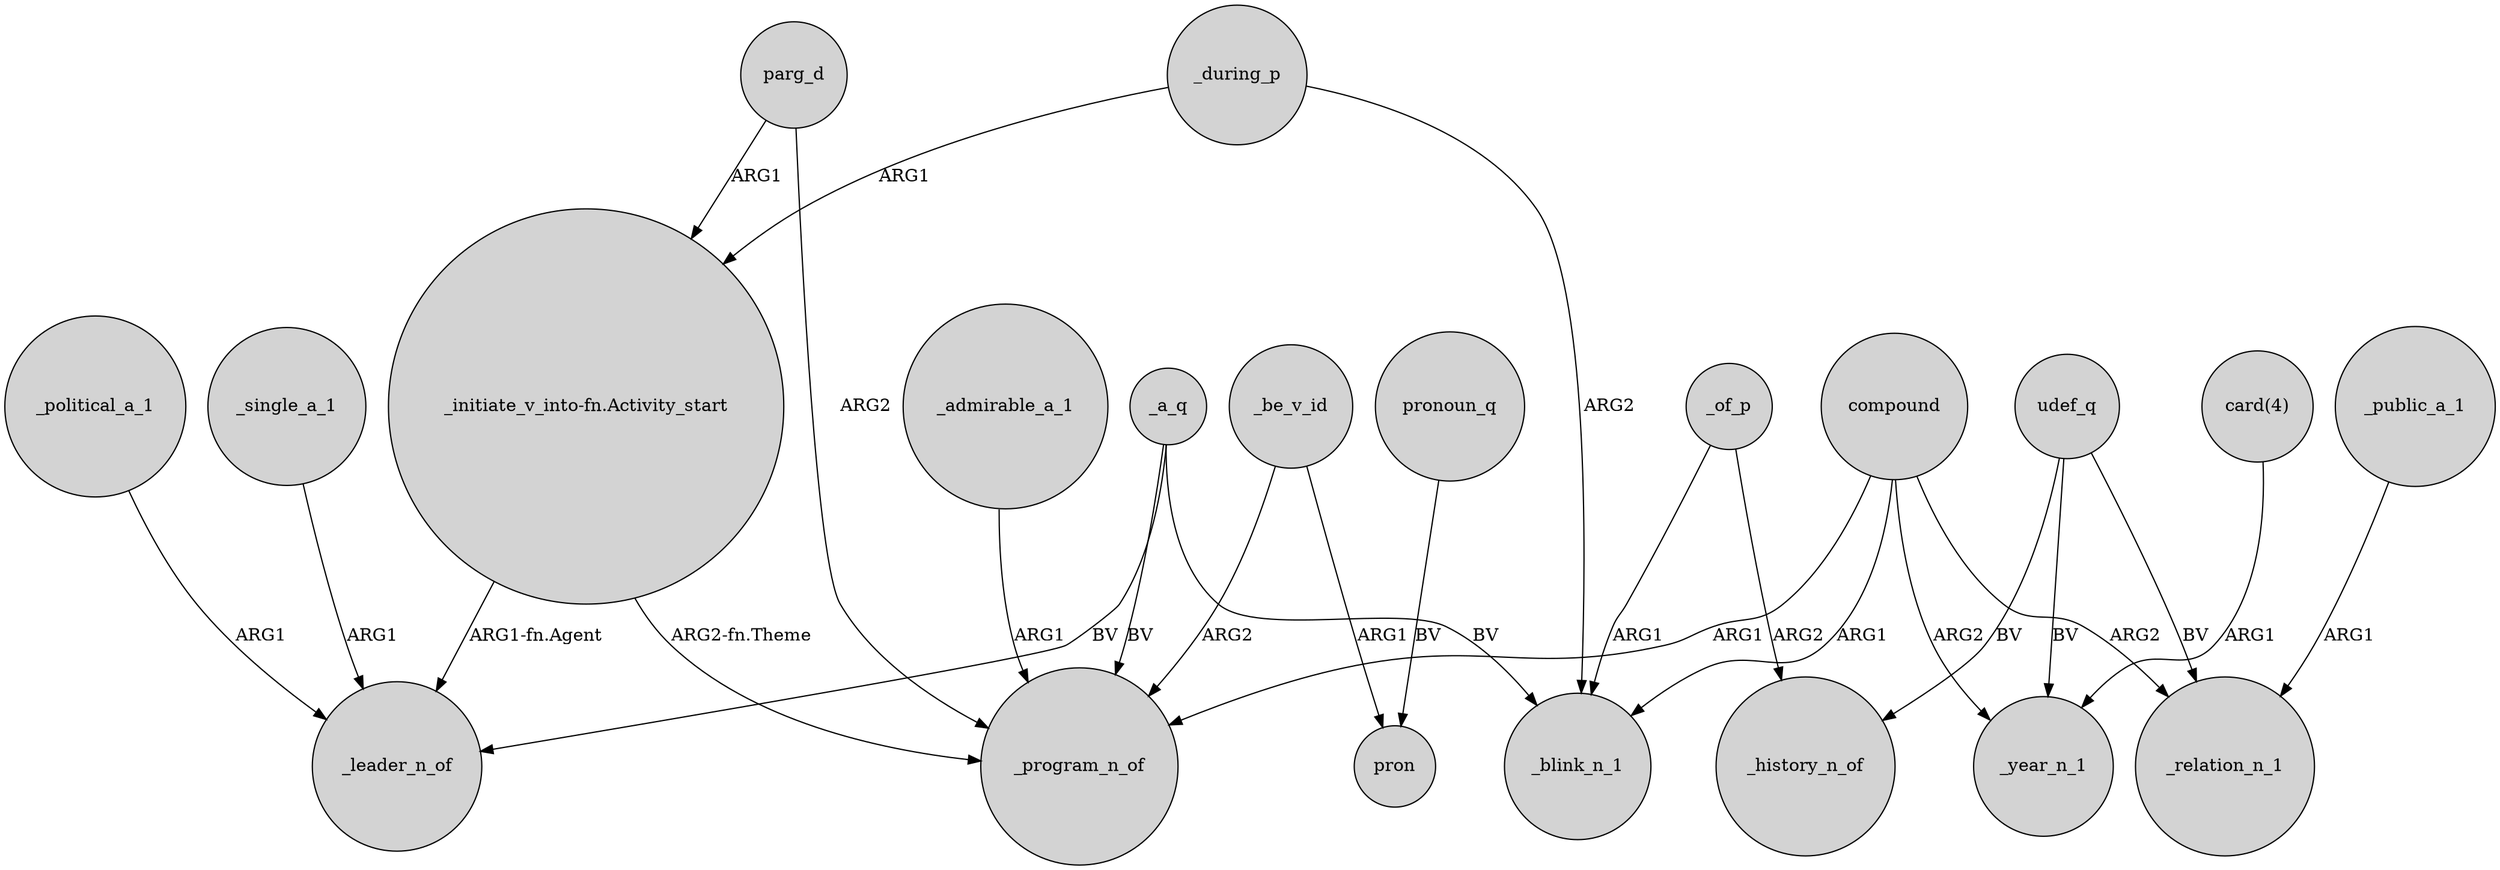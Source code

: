 digraph {
	node [shape=circle style=filled]
	_single_a_1 -> _leader_n_of [label=ARG1]
	_political_a_1 -> _leader_n_of [label=ARG1]
	udef_q -> _history_n_of [label=BV]
	_public_a_1 -> _relation_n_1 [label=ARG1]
	_during_p -> "_initiate_v_into-fn.Activity_start" [label=ARG1]
	_a_q -> _leader_n_of [label=BV]
	"card(4)" -> _year_n_1 [label=ARG1]
	parg_d -> "_initiate_v_into-fn.Activity_start" [label=ARG1]
	parg_d -> _program_n_of [label=ARG2]
	"_initiate_v_into-fn.Activity_start" -> _program_n_of [label="ARG2-fn.Theme"]
	_be_v_id -> pron [label=ARG1]
	_during_p -> _blink_n_1 [label=ARG2]
	pronoun_q -> pron [label=BV]
	"_initiate_v_into-fn.Activity_start" -> _leader_n_of [label="ARG1-fn.Agent"]
	_of_p -> _blink_n_1 [label=ARG1]
	compound -> _relation_n_1 [label=ARG2]
	_a_q -> _program_n_of [label=BV]
	_a_q -> _blink_n_1 [label=BV]
	_admirable_a_1 -> _program_n_of [label=ARG1]
	udef_q -> _relation_n_1 [label=BV]
	udef_q -> _year_n_1 [label=BV]
	_of_p -> _history_n_of [label=ARG2]
	compound -> _program_n_of [label=ARG1]
	_be_v_id -> _program_n_of [label=ARG2]
	compound -> _blink_n_1 [label=ARG1]
	compound -> _year_n_1 [label=ARG2]
}
